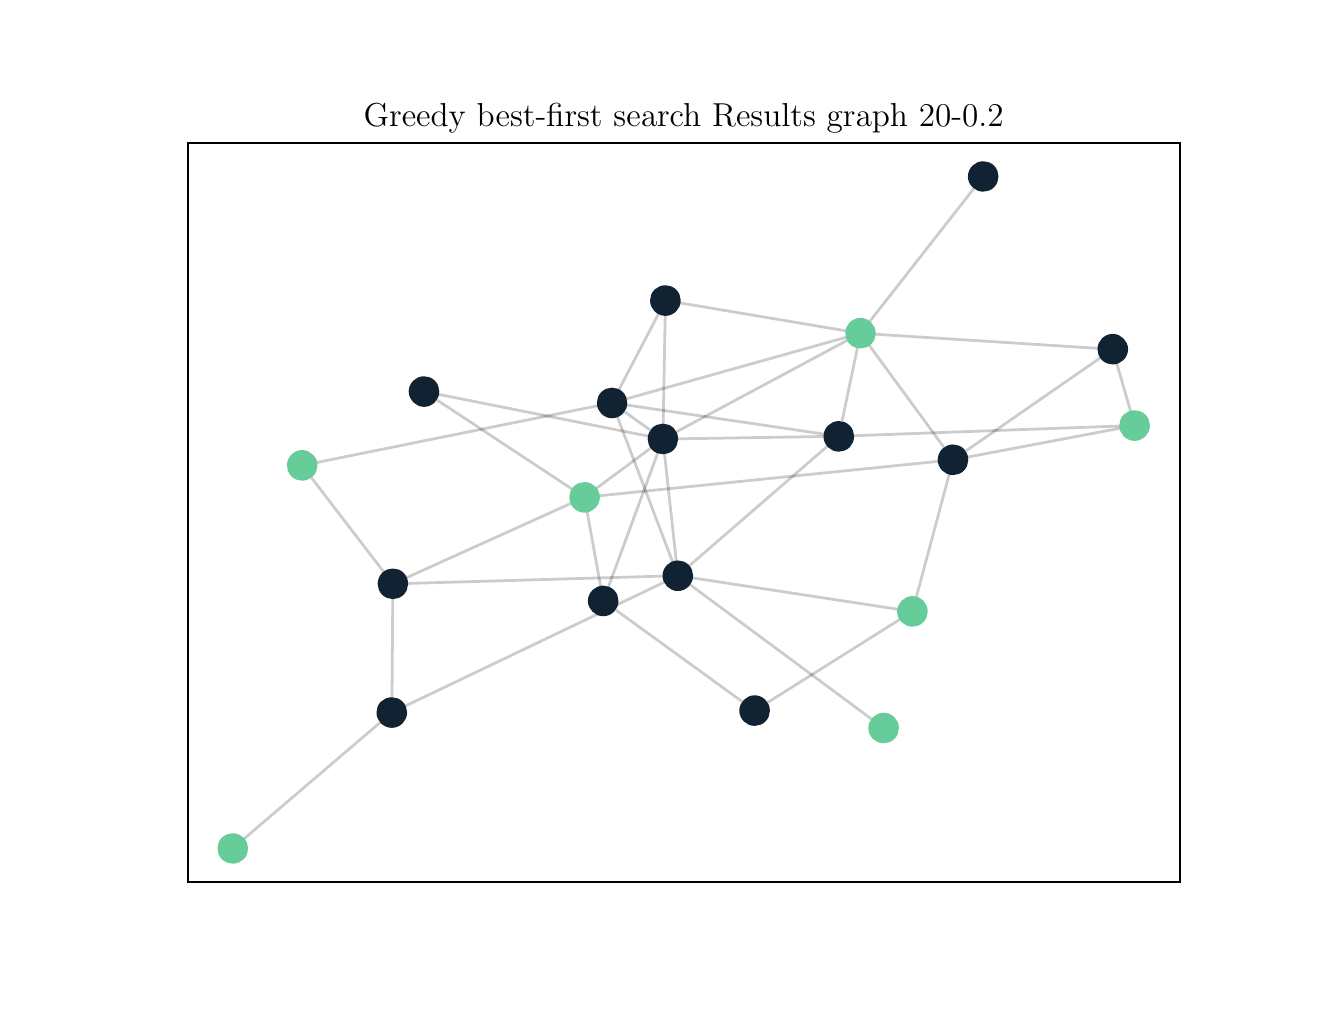 \begingroup%
\makeatletter%
\begin{pgfpicture}%
\pgfpathrectangle{\pgfpointorigin}{\pgfqpoint{6.4in}{4.8in}}%
\pgfusepath{use as bounding box, clip}%
\begin{pgfscope}%
\pgfsetbuttcap%
\pgfsetmiterjoin%
\definecolor{currentfill}{rgb}{1.0,1.0,1.0}%
\pgfsetfillcolor{currentfill}%
\pgfsetlinewidth{0.0pt}%
\definecolor{currentstroke}{rgb}{1.0,1.0,1.0}%
\pgfsetstrokecolor{currentstroke}%
\pgfsetdash{}{0pt}%
\pgfpathmoveto{\pgfqpoint{0.0in}{0.0in}}%
\pgfpathlineto{\pgfqpoint{6.4in}{0.0in}}%
\pgfpathlineto{\pgfqpoint{6.4in}{4.8in}}%
\pgfpathlineto{\pgfqpoint{0.0in}{4.8in}}%
\pgfpathclose%
\pgfusepath{fill}%
\end{pgfscope}%
\begin{pgfscope}%
\pgfsetbuttcap%
\pgfsetmiterjoin%
\definecolor{currentfill}{rgb}{1.0,1.0,1.0}%
\pgfsetfillcolor{currentfill}%
\pgfsetlinewidth{0.0pt}%
\definecolor{currentstroke}{rgb}{0.0,0.0,0.0}%
\pgfsetstrokecolor{currentstroke}%
\pgfsetstrokeopacity{0.0}%
\pgfsetdash{}{0pt}%
\pgfpathmoveto{\pgfqpoint{0.8in}{0.528in}}%
\pgfpathlineto{\pgfqpoint{5.76in}{0.528in}}%
\pgfpathlineto{\pgfqpoint{5.76in}{4.224in}}%
\pgfpathlineto{\pgfqpoint{0.8in}{4.224in}}%
\pgfpathclose%
\pgfusepath{fill}%
\end{pgfscope}%
\begin{pgfscope}%
\pgfpathrectangle{\pgfqpoint{0.8in}{0.528in}}{\pgfqpoint{4.96in}{3.696in}}%
\pgfusepath{clip}%
\pgfsetbuttcap%
\pgfsetroundjoin%
\pgfsetlinewidth{1.004pt}%
\definecolor{currentstroke}{rgb}{0.0,0.0,0.0}%
\pgfsetstrokecolor{currentstroke}%
\pgfsetstrokeopacity{0.2}%
\pgfsetdash{}{0pt}%
\pgfpathmoveto{\pgfqpoint{1.372in}{2.611in}}%
\pgfpathlineto{\pgfqpoint{2.922in}{2.924in}}%
\pgfusepath{stroke}%
\end{pgfscope}%
\begin{pgfscope}%
\pgfpathrectangle{\pgfqpoint{0.8in}{0.528in}}{\pgfqpoint{4.96in}{3.696in}}%
\pgfusepath{clip}%
\pgfsetbuttcap%
\pgfsetroundjoin%
\pgfsetlinewidth{1.004pt}%
\definecolor{currentstroke}{rgb}{0.0,0.0,0.0}%
\pgfsetstrokecolor{currentstroke}%
\pgfsetstrokeopacity{0.2}%
\pgfsetdash{}{0pt}%
\pgfpathmoveto{\pgfqpoint{1.372in}{2.611in}}%
\pgfpathlineto{\pgfqpoint{1.826in}{2.019in}}%
\pgfusepath{stroke}%
\end{pgfscope}%
\begin{pgfscope}%
\pgfpathrectangle{\pgfqpoint{0.8in}{0.528in}}{\pgfqpoint{4.96in}{3.696in}}%
\pgfusepath{clip}%
\pgfsetbuttcap%
\pgfsetroundjoin%
\pgfsetlinewidth{1.004pt}%
\definecolor{currentstroke}{rgb}{0.0,0.0,0.0}%
\pgfsetstrokecolor{currentstroke}%
\pgfsetstrokeopacity{0.2}%
\pgfsetdash{}{0pt}%
\pgfpathmoveto{\pgfqpoint{4.28in}{1.298in}}%
\pgfpathlineto{\pgfqpoint{3.251in}{2.06in}}%
\pgfusepath{stroke}%
\end{pgfscope}%
\begin{pgfscope}%
\pgfpathrectangle{\pgfqpoint{0.8in}{0.528in}}{\pgfqpoint{4.96in}{3.696in}}%
\pgfusepath{clip}%
\pgfsetbuttcap%
\pgfsetroundjoin%
\pgfsetlinewidth{1.004pt}%
\definecolor{currentstroke}{rgb}{0.0,0.0,0.0}%
\pgfsetstrokecolor{currentstroke}%
\pgfsetstrokeopacity{0.2}%
\pgfsetdash{}{0pt}%
\pgfpathmoveto{\pgfqpoint{2.784in}{2.452in}}%
\pgfpathlineto{\pgfqpoint{4.627in}{2.639in}}%
\pgfusepath{stroke}%
\end{pgfscope}%
\begin{pgfscope}%
\pgfpathrectangle{\pgfqpoint{0.8in}{0.528in}}{\pgfqpoint{4.96in}{3.696in}}%
\pgfusepath{clip}%
\pgfsetbuttcap%
\pgfsetroundjoin%
\pgfsetlinewidth{1.004pt}%
\definecolor{currentstroke}{rgb}{0.0,0.0,0.0}%
\pgfsetstrokecolor{currentstroke}%
\pgfsetstrokeopacity{0.2}%
\pgfsetdash{}{0pt}%
\pgfpathmoveto{\pgfqpoint{2.784in}{2.452in}}%
\pgfpathlineto{\pgfqpoint{1.982in}{2.981in}}%
\pgfusepath{stroke}%
\end{pgfscope}%
\begin{pgfscope}%
\pgfpathrectangle{\pgfqpoint{0.8in}{0.528in}}{\pgfqpoint{4.96in}{3.696in}}%
\pgfusepath{clip}%
\pgfsetbuttcap%
\pgfsetroundjoin%
\pgfsetlinewidth{1.004pt}%
\definecolor{currentstroke}{rgb}{0.0,0.0,0.0}%
\pgfsetstrokecolor{currentstroke}%
\pgfsetstrokeopacity{0.2}%
\pgfsetdash{}{0pt}%
\pgfpathmoveto{\pgfqpoint{2.784in}{2.452in}}%
\pgfpathlineto{\pgfqpoint{3.176in}{2.743in}}%
\pgfusepath{stroke}%
\end{pgfscope}%
\begin{pgfscope}%
\pgfpathrectangle{\pgfqpoint{0.8in}{0.528in}}{\pgfqpoint{4.96in}{3.696in}}%
\pgfusepath{clip}%
\pgfsetbuttcap%
\pgfsetroundjoin%
\pgfsetlinewidth{1.004pt}%
\definecolor{currentstroke}{rgb}{0.0,0.0,0.0}%
\pgfsetstrokecolor{currentstroke}%
\pgfsetstrokeopacity{0.2}%
\pgfsetdash{}{0pt}%
\pgfpathmoveto{\pgfqpoint{2.784in}{2.452in}}%
\pgfpathlineto{\pgfqpoint{1.826in}{2.019in}}%
\pgfusepath{stroke}%
\end{pgfscope}%
\begin{pgfscope}%
\pgfpathrectangle{\pgfqpoint{0.8in}{0.528in}}{\pgfqpoint{4.96in}{3.696in}}%
\pgfusepath{clip}%
\pgfsetbuttcap%
\pgfsetroundjoin%
\pgfsetlinewidth{1.004pt}%
\definecolor{currentstroke}{rgb}{0.0,0.0,0.0}%
\pgfsetstrokecolor{currentstroke}%
\pgfsetstrokeopacity{0.2}%
\pgfsetdash{}{0pt}%
\pgfpathmoveto{\pgfqpoint{2.784in}{2.452in}}%
\pgfpathlineto{\pgfqpoint{2.878in}{1.934in}}%
\pgfusepath{stroke}%
\end{pgfscope}%
\begin{pgfscope}%
\pgfpathrectangle{\pgfqpoint{0.8in}{0.528in}}{\pgfqpoint{4.96in}{3.696in}}%
\pgfusepath{clip}%
\pgfsetbuttcap%
\pgfsetroundjoin%
\pgfsetlinewidth{1.004pt}%
\definecolor{currentstroke}{rgb}{0.0,0.0,0.0}%
\pgfsetstrokecolor{currentstroke}%
\pgfsetstrokeopacity{0.2}%
\pgfsetdash{}{0pt}%
\pgfpathmoveto{\pgfqpoint{3.189in}{3.436in}}%
\pgfpathlineto{\pgfqpoint{4.164in}{3.272in}}%
\pgfusepath{stroke}%
\end{pgfscope}%
\begin{pgfscope}%
\pgfpathrectangle{\pgfqpoint{0.8in}{0.528in}}{\pgfqpoint{4.96in}{3.696in}}%
\pgfusepath{clip}%
\pgfsetbuttcap%
\pgfsetroundjoin%
\pgfsetlinewidth{1.004pt}%
\definecolor{currentstroke}{rgb}{0.0,0.0,0.0}%
\pgfsetstrokecolor{currentstroke}%
\pgfsetstrokeopacity{0.2}%
\pgfsetdash{}{0pt}%
\pgfpathmoveto{\pgfqpoint{3.189in}{3.436in}}%
\pgfpathlineto{\pgfqpoint{2.922in}{2.924in}}%
\pgfusepath{stroke}%
\end{pgfscope}%
\begin{pgfscope}%
\pgfpathrectangle{\pgfqpoint{0.8in}{0.528in}}{\pgfqpoint{4.96in}{3.696in}}%
\pgfusepath{clip}%
\pgfsetbuttcap%
\pgfsetroundjoin%
\pgfsetlinewidth{1.004pt}%
\definecolor{currentstroke}{rgb}{0.0,0.0,0.0}%
\pgfsetstrokecolor{currentstroke}%
\pgfsetstrokeopacity{0.2}%
\pgfsetdash{}{0pt}%
\pgfpathmoveto{\pgfqpoint{3.189in}{3.436in}}%
\pgfpathlineto{\pgfqpoint{3.176in}{2.743in}}%
\pgfusepath{stroke}%
\end{pgfscope}%
\begin{pgfscope}%
\pgfpathrectangle{\pgfqpoint{0.8in}{0.528in}}{\pgfqpoint{4.96in}{3.696in}}%
\pgfusepath{clip}%
\pgfsetbuttcap%
\pgfsetroundjoin%
\pgfsetlinewidth{1.004pt}%
\definecolor{currentstroke}{rgb}{0.0,0.0,0.0}%
\pgfsetstrokecolor{currentstroke}%
\pgfsetstrokeopacity{0.2}%
\pgfsetdash{}{0pt}%
\pgfpathmoveto{\pgfqpoint{4.778in}{4.056in}}%
\pgfpathlineto{\pgfqpoint{4.164in}{3.272in}}%
\pgfusepath{stroke}%
\end{pgfscope}%
\begin{pgfscope}%
\pgfpathrectangle{\pgfqpoint{0.8in}{0.528in}}{\pgfqpoint{4.96in}{3.696in}}%
\pgfusepath{clip}%
\pgfsetbuttcap%
\pgfsetroundjoin%
\pgfsetlinewidth{1.004pt}%
\definecolor{currentstroke}{rgb}{0.0,0.0,0.0}%
\pgfsetstrokecolor{currentstroke}%
\pgfsetstrokeopacity{0.2}%
\pgfsetdash{}{0pt}%
\pgfpathmoveto{\pgfqpoint{4.424in}{1.881in}}%
\pgfpathlineto{\pgfqpoint{3.635in}{1.385in}}%
\pgfusepath{stroke}%
\end{pgfscope}%
\begin{pgfscope}%
\pgfpathrectangle{\pgfqpoint{0.8in}{0.528in}}{\pgfqpoint{4.96in}{3.696in}}%
\pgfusepath{clip}%
\pgfsetbuttcap%
\pgfsetroundjoin%
\pgfsetlinewidth{1.004pt}%
\definecolor{currentstroke}{rgb}{0.0,0.0,0.0}%
\pgfsetstrokecolor{currentstroke}%
\pgfsetstrokeopacity{0.2}%
\pgfsetdash{}{0pt}%
\pgfpathmoveto{\pgfqpoint{4.424in}{1.881in}}%
\pgfpathlineto{\pgfqpoint{4.627in}{2.639in}}%
\pgfusepath{stroke}%
\end{pgfscope}%
\begin{pgfscope}%
\pgfpathrectangle{\pgfqpoint{0.8in}{0.528in}}{\pgfqpoint{4.96in}{3.696in}}%
\pgfusepath{clip}%
\pgfsetbuttcap%
\pgfsetroundjoin%
\pgfsetlinewidth{1.004pt}%
\definecolor{currentstroke}{rgb}{0.0,0.0,0.0}%
\pgfsetstrokecolor{currentstroke}%
\pgfsetstrokeopacity{0.2}%
\pgfsetdash{}{0pt}%
\pgfpathmoveto{\pgfqpoint{4.424in}{1.881in}}%
\pgfpathlineto{\pgfqpoint{3.251in}{2.06in}}%
\pgfusepath{stroke}%
\end{pgfscope}%
\begin{pgfscope}%
\pgfpathrectangle{\pgfqpoint{0.8in}{0.528in}}{\pgfqpoint{4.96in}{3.696in}}%
\pgfusepath{clip}%
\pgfsetbuttcap%
\pgfsetroundjoin%
\pgfsetlinewidth{1.004pt}%
\definecolor{currentstroke}{rgb}{0.0,0.0,0.0}%
\pgfsetstrokecolor{currentstroke}%
\pgfsetstrokeopacity{0.2}%
\pgfsetdash{}{0pt}%
\pgfpathmoveto{\pgfqpoint{4.164in}{3.272in}}%
\pgfpathlineto{\pgfqpoint{2.922in}{2.924in}}%
\pgfusepath{stroke}%
\end{pgfscope}%
\begin{pgfscope}%
\pgfpathrectangle{\pgfqpoint{0.8in}{0.528in}}{\pgfqpoint{4.96in}{3.696in}}%
\pgfusepath{clip}%
\pgfsetbuttcap%
\pgfsetroundjoin%
\pgfsetlinewidth{1.004pt}%
\definecolor{currentstroke}{rgb}{0.0,0.0,0.0}%
\pgfsetstrokecolor{currentstroke}%
\pgfsetstrokeopacity{0.2}%
\pgfsetdash{}{0pt}%
\pgfpathmoveto{\pgfqpoint{4.164in}{3.272in}}%
\pgfpathlineto{\pgfqpoint{4.056in}{2.757in}}%
\pgfusepath{stroke}%
\end{pgfscope}%
\begin{pgfscope}%
\pgfpathrectangle{\pgfqpoint{0.8in}{0.528in}}{\pgfqpoint{4.96in}{3.696in}}%
\pgfusepath{clip}%
\pgfsetbuttcap%
\pgfsetroundjoin%
\pgfsetlinewidth{1.004pt}%
\definecolor{currentstroke}{rgb}{0.0,0.0,0.0}%
\pgfsetstrokecolor{currentstroke}%
\pgfsetstrokeopacity{0.2}%
\pgfsetdash{}{0pt}%
\pgfpathmoveto{\pgfqpoint{4.164in}{3.272in}}%
\pgfpathlineto{\pgfqpoint{4.627in}{2.639in}}%
\pgfusepath{stroke}%
\end{pgfscope}%
\begin{pgfscope}%
\pgfpathrectangle{\pgfqpoint{0.8in}{0.528in}}{\pgfqpoint{4.96in}{3.696in}}%
\pgfusepath{clip}%
\pgfsetbuttcap%
\pgfsetroundjoin%
\pgfsetlinewidth{1.004pt}%
\definecolor{currentstroke}{rgb}{0.0,0.0,0.0}%
\pgfsetstrokecolor{currentstroke}%
\pgfsetstrokeopacity{0.2}%
\pgfsetdash{}{0pt}%
\pgfpathmoveto{\pgfqpoint{4.164in}{3.272in}}%
\pgfpathlineto{\pgfqpoint{5.425in}{3.192in}}%
\pgfusepath{stroke}%
\end{pgfscope}%
\begin{pgfscope}%
\pgfpathrectangle{\pgfqpoint{0.8in}{0.528in}}{\pgfqpoint{4.96in}{3.696in}}%
\pgfusepath{clip}%
\pgfsetbuttcap%
\pgfsetroundjoin%
\pgfsetlinewidth{1.004pt}%
\definecolor{currentstroke}{rgb}{0.0,0.0,0.0}%
\pgfsetstrokecolor{currentstroke}%
\pgfsetstrokeopacity{0.2}%
\pgfsetdash{}{0pt}%
\pgfpathmoveto{\pgfqpoint{4.164in}{3.272in}}%
\pgfpathlineto{\pgfqpoint{3.176in}{2.743in}}%
\pgfusepath{stroke}%
\end{pgfscope}%
\begin{pgfscope}%
\pgfpathrectangle{\pgfqpoint{0.8in}{0.528in}}{\pgfqpoint{4.96in}{3.696in}}%
\pgfusepath{clip}%
\pgfsetbuttcap%
\pgfsetroundjoin%
\pgfsetlinewidth{1.004pt}%
\definecolor{currentstroke}{rgb}{0.0,0.0,0.0}%
\pgfsetstrokecolor{currentstroke}%
\pgfsetstrokeopacity{0.2}%
\pgfsetdash{}{0pt}%
\pgfpathmoveto{\pgfqpoint{3.635in}{1.385in}}%
\pgfpathlineto{\pgfqpoint{2.878in}{1.934in}}%
\pgfusepath{stroke}%
\end{pgfscope}%
\begin{pgfscope}%
\pgfpathrectangle{\pgfqpoint{0.8in}{0.528in}}{\pgfqpoint{4.96in}{3.696in}}%
\pgfusepath{clip}%
\pgfsetbuttcap%
\pgfsetroundjoin%
\pgfsetlinewidth{1.004pt}%
\definecolor{currentstroke}{rgb}{0.0,0.0,0.0}%
\pgfsetstrokecolor{currentstroke}%
\pgfsetstrokeopacity{0.2}%
\pgfsetdash{}{0pt}%
\pgfpathmoveto{\pgfqpoint{5.535in}{2.811in}}%
\pgfpathlineto{\pgfqpoint{4.056in}{2.757in}}%
\pgfusepath{stroke}%
\end{pgfscope}%
\begin{pgfscope}%
\pgfpathrectangle{\pgfqpoint{0.8in}{0.528in}}{\pgfqpoint{4.96in}{3.696in}}%
\pgfusepath{clip}%
\pgfsetbuttcap%
\pgfsetroundjoin%
\pgfsetlinewidth{1.004pt}%
\definecolor{currentstroke}{rgb}{0.0,0.0,0.0}%
\pgfsetstrokecolor{currentstroke}%
\pgfsetstrokeopacity{0.2}%
\pgfsetdash{}{0pt}%
\pgfpathmoveto{\pgfqpoint{5.535in}{2.811in}}%
\pgfpathlineto{\pgfqpoint{4.627in}{2.639in}}%
\pgfusepath{stroke}%
\end{pgfscope}%
\begin{pgfscope}%
\pgfpathrectangle{\pgfqpoint{0.8in}{0.528in}}{\pgfqpoint{4.96in}{3.696in}}%
\pgfusepath{clip}%
\pgfsetbuttcap%
\pgfsetroundjoin%
\pgfsetlinewidth{1.004pt}%
\definecolor{currentstroke}{rgb}{0.0,0.0,0.0}%
\pgfsetstrokecolor{currentstroke}%
\pgfsetstrokeopacity{0.2}%
\pgfsetdash{}{0pt}%
\pgfpathmoveto{\pgfqpoint{5.535in}{2.811in}}%
\pgfpathlineto{\pgfqpoint{5.425in}{3.192in}}%
\pgfusepath{stroke}%
\end{pgfscope}%
\begin{pgfscope}%
\pgfpathrectangle{\pgfqpoint{0.8in}{0.528in}}{\pgfqpoint{4.96in}{3.696in}}%
\pgfusepath{clip}%
\pgfsetbuttcap%
\pgfsetroundjoin%
\pgfsetlinewidth{1.004pt}%
\definecolor{currentstroke}{rgb}{0.0,0.0,0.0}%
\pgfsetstrokecolor{currentstroke}%
\pgfsetstrokeopacity{0.2}%
\pgfsetdash{}{0pt}%
\pgfpathmoveto{\pgfqpoint{2.922in}{2.924in}}%
\pgfpathlineto{\pgfqpoint{4.056in}{2.757in}}%
\pgfusepath{stroke}%
\end{pgfscope}%
\begin{pgfscope}%
\pgfpathrectangle{\pgfqpoint{0.8in}{0.528in}}{\pgfqpoint{4.96in}{3.696in}}%
\pgfusepath{clip}%
\pgfsetbuttcap%
\pgfsetroundjoin%
\pgfsetlinewidth{1.004pt}%
\definecolor{currentstroke}{rgb}{0.0,0.0,0.0}%
\pgfsetstrokecolor{currentstroke}%
\pgfsetstrokeopacity{0.2}%
\pgfsetdash{}{0pt}%
\pgfpathmoveto{\pgfqpoint{2.922in}{2.924in}}%
\pgfpathlineto{\pgfqpoint{3.176in}{2.743in}}%
\pgfusepath{stroke}%
\end{pgfscope}%
\begin{pgfscope}%
\pgfpathrectangle{\pgfqpoint{0.8in}{0.528in}}{\pgfqpoint{4.96in}{3.696in}}%
\pgfusepath{clip}%
\pgfsetbuttcap%
\pgfsetroundjoin%
\pgfsetlinewidth{1.004pt}%
\definecolor{currentstroke}{rgb}{0.0,0.0,0.0}%
\pgfsetstrokecolor{currentstroke}%
\pgfsetstrokeopacity{0.2}%
\pgfsetdash{}{0pt}%
\pgfpathmoveto{\pgfqpoint{2.922in}{2.924in}}%
\pgfpathlineto{\pgfqpoint{3.251in}{2.06in}}%
\pgfusepath{stroke}%
\end{pgfscope}%
\begin{pgfscope}%
\pgfpathrectangle{\pgfqpoint{0.8in}{0.528in}}{\pgfqpoint{4.96in}{3.696in}}%
\pgfusepath{clip}%
\pgfsetbuttcap%
\pgfsetroundjoin%
\pgfsetlinewidth{1.004pt}%
\definecolor{currentstroke}{rgb}{0.0,0.0,0.0}%
\pgfsetstrokecolor{currentstroke}%
\pgfsetstrokeopacity{0.2}%
\pgfsetdash{}{0pt}%
\pgfpathmoveto{\pgfqpoint{4.056in}{2.757in}}%
\pgfpathlineto{\pgfqpoint{3.176in}{2.743in}}%
\pgfusepath{stroke}%
\end{pgfscope}%
\begin{pgfscope}%
\pgfpathrectangle{\pgfqpoint{0.8in}{0.528in}}{\pgfqpoint{4.96in}{3.696in}}%
\pgfusepath{clip}%
\pgfsetbuttcap%
\pgfsetroundjoin%
\pgfsetlinewidth{1.004pt}%
\definecolor{currentstroke}{rgb}{0.0,0.0,0.0}%
\pgfsetstrokecolor{currentstroke}%
\pgfsetstrokeopacity{0.2}%
\pgfsetdash{}{0pt}%
\pgfpathmoveto{\pgfqpoint{4.056in}{2.757in}}%
\pgfpathlineto{\pgfqpoint{3.251in}{2.06in}}%
\pgfusepath{stroke}%
\end{pgfscope}%
\begin{pgfscope}%
\pgfpathrectangle{\pgfqpoint{0.8in}{0.528in}}{\pgfqpoint{4.96in}{3.696in}}%
\pgfusepath{clip}%
\pgfsetbuttcap%
\pgfsetroundjoin%
\pgfsetlinewidth{1.004pt}%
\definecolor{currentstroke}{rgb}{0.0,0.0,0.0}%
\pgfsetstrokecolor{currentstroke}%
\pgfsetstrokeopacity{0.2}%
\pgfsetdash{}{0pt}%
\pgfpathmoveto{\pgfqpoint{4.627in}{2.639in}}%
\pgfpathlineto{\pgfqpoint{5.425in}{3.192in}}%
\pgfusepath{stroke}%
\end{pgfscope}%
\begin{pgfscope}%
\pgfpathrectangle{\pgfqpoint{0.8in}{0.528in}}{\pgfqpoint{4.96in}{3.696in}}%
\pgfusepath{clip}%
\pgfsetbuttcap%
\pgfsetroundjoin%
\pgfsetlinewidth{1.004pt}%
\definecolor{currentstroke}{rgb}{0.0,0.0,0.0}%
\pgfsetstrokecolor{currentstroke}%
\pgfsetstrokeopacity{0.2}%
\pgfsetdash{}{0pt}%
\pgfpathmoveto{\pgfqpoint{1.025in}{0.696in}}%
\pgfpathlineto{\pgfqpoint{1.821in}{1.376in}}%
\pgfusepath{stroke}%
\end{pgfscope}%
\begin{pgfscope}%
\pgfpathrectangle{\pgfqpoint{0.8in}{0.528in}}{\pgfqpoint{4.96in}{3.696in}}%
\pgfusepath{clip}%
\pgfsetbuttcap%
\pgfsetroundjoin%
\pgfsetlinewidth{1.004pt}%
\definecolor{currentstroke}{rgb}{0.0,0.0,0.0}%
\pgfsetstrokecolor{currentstroke}%
\pgfsetstrokeopacity{0.2}%
\pgfsetdash{}{0pt}%
\pgfpathmoveto{\pgfqpoint{1.982in}{2.981in}}%
\pgfpathlineto{\pgfqpoint{3.176in}{2.743in}}%
\pgfusepath{stroke}%
\end{pgfscope}%
\begin{pgfscope}%
\pgfpathrectangle{\pgfqpoint{0.8in}{0.528in}}{\pgfqpoint{4.96in}{3.696in}}%
\pgfusepath{clip}%
\pgfsetbuttcap%
\pgfsetroundjoin%
\pgfsetlinewidth{1.004pt}%
\definecolor{currentstroke}{rgb}{0.0,0.0,0.0}%
\pgfsetstrokecolor{currentstroke}%
\pgfsetstrokeopacity{0.2}%
\pgfsetdash{}{0pt}%
\pgfpathmoveto{\pgfqpoint{3.176in}{2.743in}}%
\pgfpathlineto{\pgfqpoint{2.878in}{1.934in}}%
\pgfusepath{stroke}%
\end{pgfscope}%
\begin{pgfscope}%
\pgfpathrectangle{\pgfqpoint{0.8in}{0.528in}}{\pgfqpoint{4.96in}{3.696in}}%
\pgfusepath{clip}%
\pgfsetbuttcap%
\pgfsetroundjoin%
\pgfsetlinewidth{1.004pt}%
\definecolor{currentstroke}{rgb}{0.0,0.0,0.0}%
\pgfsetstrokecolor{currentstroke}%
\pgfsetstrokeopacity{0.2}%
\pgfsetdash{}{0pt}%
\pgfpathmoveto{\pgfqpoint{3.176in}{2.743in}}%
\pgfpathlineto{\pgfqpoint{3.251in}{2.06in}}%
\pgfusepath{stroke}%
\end{pgfscope}%
\begin{pgfscope}%
\pgfpathrectangle{\pgfqpoint{0.8in}{0.528in}}{\pgfqpoint{4.96in}{3.696in}}%
\pgfusepath{clip}%
\pgfsetbuttcap%
\pgfsetroundjoin%
\pgfsetlinewidth{1.004pt}%
\definecolor{currentstroke}{rgb}{0.0,0.0,0.0}%
\pgfsetstrokecolor{currentstroke}%
\pgfsetstrokeopacity{0.2}%
\pgfsetdash{}{0pt}%
\pgfpathmoveto{\pgfqpoint{1.821in}{1.376in}}%
\pgfpathlineto{\pgfqpoint{1.826in}{2.019in}}%
\pgfusepath{stroke}%
\end{pgfscope}%
\begin{pgfscope}%
\pgfpathrectangle{\pgfqpoint{0.8in}{0.528in}}{\pgfqpoint{4.96in}{3.696in}}%
\pgfusepath{clip}%
\pgfsetbuttcap%
\pgfsetroundjoin%
\pgfsetlinewidth{1.004pt}%
\definecolor{currentstroke}{rgb}{0.0,0.0,0.0}%
\pgfsetstrokecolor{currentstroke}%
\pgfsetstrokeopacity{0.2}%
\pgfsetdash{}{0pt}%
\pgfpathmoveto{\pgfqpoint{1.821in}{1.376in}}%
\pgfpathlineto{\pgfqpoint{3.251in}{2.06in}}%
\pgfusepath{stroke}%
\end{pgfscope}%
\begin{pgfscope}%
\pgfpathrectangle{\pgfqpoint{0.8in}{0.528in}}{\pgfqpoint{4.96in}{3.696in}}%
\pgfusepath{clip}%
\pgfsetbuttcap%
\pgfsetroundjoin%
\pgfsetlinewidth{1.004pt}%
\definecolor{currentstroke}{rgb}{0.0,0.0,0.0}%
\pgfsetstrokecolor{currentstroke}%
\pgfsetstrokeopacity{0.2}%
\pgfsetdash{}{0pt}%
\pgfpathmoveto{\pgfqpoint{1.826in}{2.019in}}%
\pgfpathlineto{\pgfqpoint{3.251in}{2.06in}}%
\pgfusepath{stroke}%
\end{pgfscope}%
\begin{pgfscope}%
\pgfpathrectangle{\pgfqpoint{0.8in}{0.528in}}{\pgfqpoint{4.96in}{3.696in}}%
\pgfusepath{clip}%
\pgfsetbuttcap%
\pgfsetroundjoin%
\definecolor{currentfill}{rgb}{0.4,0.8,0.6}%
\pgfsetfillcolor{currentfill}%
\pgfsetlinewidth{1.004pt}%
\definecolor{currentstroke}{rgb}{0.4,0.8,0.6}%
\pgfsetstrokecolor{currentstroke}%
\pgfsetdash{}{0pt}%
\pgfpathmoveto{\pgfqpoint{1.372in}{2.542in}}%
\pgfpathcurveto{\pgfqpoint{1.391in}{2.542in}}{\pgfqpoint{1.408in}{2.549in}}{\pgfqpoint{1.421in}{2.562in}}%
\pgfpathcurveto{\pgfqpoint{1.435in}{2.575in}}{\pgfqpoint{1.442in}{2.593in}}{\pgfqpoint{1.442in}{2.611in}}%
\pgfpathcurveto{\pgfqpoint{1.442in}{2.63in}}{\pgfqpoint{1.435in}{2.647in}}{\pgfqpoint{1.421in}{2.66in}}%
\pgfpathcurveto{\pgfqpoint{1.408in}{2.673in}}{\pgfqpoint{1.391in}{2.681in}}{\pgfqpoint{1.372in}{2.681in}}%
\pgfpathcurveto{\pgfqpoint{1.354in}{2.681in}}{\pgfqpoint{1.336in}{2.673in}}{\pgfqpoint{1.323in}{2.66in}}%
\pgfpathcurveto{\pgfqpoint{1.31in}{2.647in}}{\pgfqpoint{1.303in}{2.63in}}{\pgfqpoint{1.303in}{2.611in}}%
\pgfpathcurveto{\pgfqpoint{1.303in}{2.593in}}{\pgfqpoint{1.31in}{2.575in}}{\pgfqpoint{1.323in}{2.562in}}%
\pgfpathcurveto{\pgfqpoint{1.336in}{2.549in}}{\pgfqpoint{1.354in}{2.542in}}{\pgfqpoint{1.372in}{2.542in}}%
\pgfpathclose%
\pgfusepath{stroke,fill}%
\end{pgfscope}%
\begin{pgfscope}%
\pgfpathrectangle{\pgfqpoint{0.8in}{0.528in}}{\pgfqpoint{4.96in}{3.696in}}%
\pgfusepath{clip}%
\pgfsetbuttcap%
\pgfsetroundjoin%
\definecolor{currentfill}{rgb}{0.4,0.8,0.6}%
\pgfsetfillcolor{currentfill}%
\pgfsetlinewidth{1.004pt}%
\definecolor{currentstroke}{rgb}{0.4,0.8,0.6}%
\pgfsetstrokecolor{currentstroke}%
\pgfsetdash{}{0pt}%
\pgfpathmoveto{\pgfqpoint{4.28in}{1.229in}}%
\pgfpathcurveto{\pgfqpoint{4.298in}{1.229in}}{\pgfqpoint{4.316in}{1.236in}}{\pgfqpoint{4.329in}{1.249in}}%
\pgfpathcurveto{\pgfqpoint{4.342in}{1.262in}}{\pgfqpoint{4.349in}{1.28in}}{\pgfqpoint{4.349in}{1.298in}}%
\pgfpathcurveto{\pgfqpoint{4.349in}{1.317in}}{\pgfqpoint{4.342in}{1.334in}}{\pgfqpoint{4.329in}{1.347in}}%
\pgfpathcurveto{\pgfqpoint{4.316in}{1.36in}}{\pgfqpoint{4.298in}{1.368in}}{\pgfqpoint{4.28in}{1.368in}}%
\pgfpathcurveto{\pgfqpoint{4.261in}{1.368in}}{\pgfqpoint{4.244in}{1.36in}}{\pgfqpoint{4.231in}{1.347in}}%
\pgfpathcurveto{\pgfqpoint{4.218in}{1.334in}}{\pgfqpoint{4.21in}{1.317in}}{\pgfqpoint{4.21in}{1.298in}}%
\pgfpathcurveto{\pgfqpoint{4.21in}{1.28in}}{\pgfqpoint{4.218in}{1.262in}}{\pgfqpoint{4.231in}{1.249in}}%
\pgfpathcurveto{\pgfqpoint{4.244in}{1.236in}}{\pgfqpoint{4.261in}{1.229in}}{\pgfqpoint{4.28in}{1.229in}}%
\pgfpathclose%
\pgfusepath{stroke,fill}%
\end{pgfscope}%
\begin{pgfscope}%
\pgfpathrectangle{\pgfqpoint{0.8in}{0.528in}}{\pgfqpoint{4.96in}{3.696in}}%
\pgfusepath{clip}%
\pgfsetbuttcap%
\pgfsetroundjoin%
\definecolor{currentfill}{rgb}{0.4,0.8,0.6}%
\pgfsetfillcolor{currentfill}%
\pgfsetlinewidth{1.004pt}%
\definecolor{currentstroke}{rgb}{0.4,0.8,0.6}%
\pgfsetstrokecolor{currentstroke}%
\pgfsetdash{}{0pt}%
\pgfpathmoveto{\pgfqpoint{2.784in}{2.382in}}%
\pgfpathcurveto{\pgfqpoint{2.803in}{2.382in}}{\pgfqpoint{2.82in}{2.39in}}{\pgfqpoint{2.833in}{2.403in}}%
\pgfpathcurveto{\pgfqpoint{2.846in}{2.416in}}{\pgfqpoint{2.854in}{2.434in}}{\pgfqpoint{2.854in}{2.452in}}%
\pgfpathcurveto{\pgfqpoint{2.854in}{2.47in}}{\pgfqpoint{2.846in}{2.488in}}{\pgfqpoint{2.833in}{2.501in}}%
\pgfpathcurveto{\pgfqpoint{2.82in}{2.514in}}{\pgfqpoint{2.803in}{2.521in}}{\pgfqpoint{2.784in}{2.521in}}%
\pgfpathcurveto{\pgfqpoint{2.766in}{2.521in}}{\pgfqpoint{2.748in}{2.514in}}{\pgfqpoint{2.735in}{2.501in}}%
\pgfpathcurveto{\pgfqpoint{2.722in}{2.488in}}{\pgfqpoint{2.715in}{2.47in}}{\pgfqpoint{2.715in}{2.452in}}%
\pgfpathcurveto{\pgfqpoint{2.715in}{2.434in}}{\pgfqpoint{2.722in}{2.416in}}{\pgfqpoint{2.735in}{2.403in}}%
\pgfpathcurveto{\pgfqpoint{2.748in}{2.39in}}{\pgfqpoint{2.766in}{2.382in}}{\pgfqpoint{2.784in}{2.382in}}%
\pgfpathclose%
\pgfusepath{stroke,fill}%
\end{pgfscope}%
\begin{pgfscope}%
\pgfpathrectangle{\pgfqpoint{0.8in}{0.528in}}{\pgfqpoint{4.96in}{3.696in}}%
\pgfusepath{clip}%
\pgfsetbuttcap%
\pgfsetroundjoin%
\definecolor{currentfill}{rgb}{0.067,0.133,0.2}%
\pgfsetfillcolor{currentfill}%
\pgfsetlinewidth{1.004pt}%
\definecolor{currentstroke}{rgb}{0.067,0.133,0.2}%
\pgfsetstrokecolor{currentstroke}%
\pgfsetdash{}{0pt}%
\pgfpathmoveto{\pgfqpoint{3.189in}{3.366in}}%
\pgfpathcurveto{\pgfqpoint{3.207in}{3.366in}}{\pgfqpoint{3.225in}{3.374in}}{\pgfqpoint{3.238in}{3.387in}}%
\pgfpathcurveto{\pgfqpoint{3.251in}{3.4in}}{\pgfqpoint{3.258in}{3.417in}}{\pgfqpoint{3.258in}{3.436in}}%
\pgfpathcurveto{\pgfqpoint{3.258in}{3.454in}}{\pgfqpoint{3.251in}{3.472in}}{\pgfqpoint{3.238in}{3.485in}}%
\pgfpathcurveto{\pgfqpoint{3.225in}{3.498in}}{\pgfqpoint{3.207in}{3.505in}}{\pgfqpoint{3.189in}{3.505in}}%
\pgfpathcurveto{\pgfqpoint{3.17in}{3.505in}}{\pgfqpoint{3.152in}{3.498in}}{\pgfqpoint{3.139in}{3.485in}}%
\pgfpathcurveto{\pgfqpoint{3.126in}{3.472in}}{\pgfqpoint{3.119in}{3.454in}}{\pgfqpoint{3.119in}{3.436in}}%
\pgfpathcurveto{\pgfqpoint{3.119in}{3.417in}}{\pgfqpoint{3.126in}{3.4in}}{\pgfqpoint{3.139in}{3.387in}}%
\pgfpathcurveto{\pgfqpoint{3.152in}{3.374in}}{\pgfqpoint{3.17in}{3.366in}}{\pgfqpoint{3.189in}{3.366in}}%
\pgfpathclose%
\pgfusepath{stroke,fill}%
\end{pgfscope}%
\begin{pgfscope}%
\pgfpathrectangle{\pgfqpoint{0.8in}{0.528in}}{\pgfqpoint{4.96in}{3.696in}}%
\pgfusepath{clip}%
\pgfsetbuttcap%
\pgfsetroundjoin%
\definecolor{currentfill}{rgb}{0.067,0.133,0.2}%
\pgfsetfillcolor{currentfill}%
\pgfsetlinewidth{1.004pt}%
\definecolor{currentstroke}{rgb}{0.067,0.133,0.2}%
\pgfsetstrokecolor{currentstroke}%
\pgfsetdash{}{0pt}%
\pgfpathmoveto{\pgfqpoint{4.778in}{3.987in}}%
\pgfpathcurveto{\pgfqpoint{4.796in}{3.987in}}{\pgfqpoint{4.814in}{3.994in}}{\pgfqpoint{4.827in}{4.007in}}%
\pgfpathcurveto{\pgfqpoint{4.84in}{4.02in}}{\pgfqpoint{4.847in}{4.038in}}{\pgfqpoint{4.847in}{4.056in}}%
\pgfpathcurveto{\pgfqpoint{4.847in}{4.074in}}{\pgfqpoint{4.84in}{4.092in}}{\pgfqpoint{4.827in}{4.105in}}%
\pgfpathcurveto{\pgfqpoint{4.814in}{4.118in}}{\pgfqpoint{4.796in}{4.125in}}{\pgfqpoint{4.778in}{4.125in}}%
\pgfpathcurveto{\pgfqpoint{4.759in}{4.125in}}{\pgfqpoint{4.742in}{4.118in}}{\pgfqpoint{4.729in}{4.105in}}%
\pgfpathcurveto{\pgfqpoint{4.716in}{4.092in}}{\pgfqpoint{4.708in}{4.074in}}{\pgfqpoint{4.708in}{4.056in}}%
\pgfpathcurveto{\pgfqpoint{4.708in}{4.038in}}{\pgfqpoint{4.716in}{4.02in}}{\pgfqpoint{4.729in}{4.007in}}%
\pgfpathcurveto{\pgfqpoint{4.742in}{3.994in}}{\pgfqpoint{4.759in}{3.987in}}{\pgfqpoint{4.778in}{3.987in}}%
\pgfpathclose%
\pgfusepath{stroke,fill}%
\end{pgfscope}%
\begin{pgfscope}%
\pgfpathrectangle{\pgfqpoint{0.8in}{0.528in}}{\pgfqpoint{4.96in}{3.696in}}%
\pgfusepath{clip}%
\pgfsetbuttcap%
\pgfsetroundjoin%
\definecolor{currentfill}{rgb}{0.4,0.8,0.6}%
\pgfsetfillcolor{currentfill}%
\pgfsetlinewidth{1.004pt}%
\definecolor{currentstroke}{rgb}{0.4,0.8,0.6}%
\pgfsetstrokecolor{currentstroke}%
\pgfsetdash{}{0pt}%
\pgfpathmoveto{\pgfqpoint{4.424in}{1.812in}}%
\pgfpathcurveto{\pgfqpoint{4.442in}{1.812in}}{\pgfqpoint{4.46in}{1.819in}}{\pgfqpoint{4.473in}{1.832in}}%
\pgfpathcurveto{\pgfqpoint{4.486in}{1.845in}}{\pgfqpoint{4.493in}{1.863in}}{\pgfqpoint{4.493in}{1.881in}}%
\pgfpathcurveto{\pgfqpoint{4.493in}{1.9in}}{\pgfqpoint{4.486in}{1.917in}}{\pgfqpoint{4.473in}{1.93in}}%
\pgfpathcurveto{\pgfqpoint{4.46in}{1.943in}}{\pgfqpoint{4.442in}{1.951in}}{\pgfqpoint{4.424in}{1.951in}}%
\pgfpathcurveto{\pgfqpoint{4.405in}{1.951in}}{\pgfqpoint{4.388in}{1.943in}}{\pgfqpoint{4.375in}{1.93in}}%
\pgfpathcurveto{\pgfqpoint{4.362in}{1.917in}}{\pgfqpoint{4.354in}{1.9in}}{\pgfqpoint{4.354in}{1.881in}}%
\pgfpathcurveto{\pgfqpoint{4.354in}{1.863in}}{\pgfqpoint{4.362in}{1.845in}}{\pgfqpoint{4.375in}{1.832in}}%
\pgfpathcurveto{\pgfqpoint{4.388in}{1.819in}}{\pgfqpoint{4.405in}{1.812in}}{\pgfqpoint{4.424in}{1.812in}}%
\pgfpathclose%
\pgfusepath{stroke,fill}%
\end{pgfscope}%
\begin{pgfscope}%
\pgfpathrectangle{\pgfqpoint{0.8in}{0.528in}}{\pgfqpoint{4.96in}{3.696in}}%
\pgfusepath{clip}%
\pgfsetbuttcap%
\pgfsetroundjoin%
\definecolor{currentfill}{rgb}{0.4,0.8,0.6}%
\pgfsetfillcolor{currentfill}%
\pgfsetlinewidth{1.004pt}%
\definecolor{currentstroke}{rgb}{0.4,0.8,0.6}%
\pgfsetstrokecolor{currentstroke}%
\pgfsetdash{}{0pt}%
\pgfpathmoveto{\pgfqpoint{4.164in}{3.203in}}%
\pgfpathcurveto{\pgfqpoint{4.182in}{3.203in}}{\pgfqpoint{4.2in}{3.21in}}{\pgfqpoint{4.213in}{3.223in}}%
\pgfpathcurveto{\pgfqpoint{4.226in}{3.236in}}{\pgfqpoint{4.233in}{3.254in}}{\pgfqpoint{4.233in}{3.272in}}%
\pgfpathcurveto{\pgfqpoint{4.233in}{3.291in}}{\pgfqpoint{4.226in}{3.308in}}{\pgfqpoint{4.213in}{3.321in}}%
\pgfpathcurveto{\pgfqpoint{4.2in}{3.334in}}{\pgfqpoint{4.182in}{3.342in}}{\pgfqpoint{4.164in}{3.342in}}%
\pgfpathcurveto{\pgfqpoint{4.146in}{3.342in}}{\pgfqpoint{4.128in}{3.334in}}{\pgfqpoint{4.115in}{3.321in}}%
\pgfpathcurveto{\pgfqpoint{4.102in}{3.308in}}{\pgfqpoint{4.095in}{3.291in}}{\pgfqpoint{4.095in}{3.272in}}%
\pgfpathcurveto{\pgfqpoint{4.095in}{3.254in}}{\pgfqpoint{4.102in}{3.236in}}{\pgfqpoint{4.115in}{3.223in}}%
\pgfpathcurveto{\pgfqpoint{4.128in}{3.21in}}{\pgfqpoint{4.146in}{3.203in}}{\pgfqpoint{4.164in}{3.203in}}%
\pgfpathclose%
\pgfusepath{stroke,fill}%
\end{pgfscope}%
\begin{pgfscope}%
\pgfpathrectangle{\pgfqpoint{0.8in}{0.528in}}{\pgfqpoint{4.96in}{3.696in}}%
\pgfusepath{clip}%
\pgfsetbuttcap%
\pgfsetroundjoin%
\definecolor{currentfill}{rgb}{0.067,0.133,0.2}%
\pgfsetfillcolor{currentfill}%
\pgfsetlinewidth{1.004pt}%
\definecolor{currentstroke}{rgb}{0.067,0.133,0.2}%
\pgfsetstrokecolor{currentstroke}%
\pgfsetdash{}{0pt}%
\pgfpathmoveto{\pgfqpoint{3.635in}{1.316in}}%
\pgfpathcurveto{\pgfqpoint{3.653in}{1.316in}}{\pgfqpoint{3.671in}{1.323in}}{\pgfqpoint{3.684in}{1.336in}}%
\pgfpathcurveto{\pgfqpoint{3.697in}{1.349in}}{\pgfqpoint{3.704in}{1.367in}}{\pgfqpoint{3.704in}{1.385in}}%
\pgfpathcurveto{\pgfqpoint{3.704in}{1.404in}}{\pgfqpoint{3.697in}{1.421in}}{\pgfqpoint{3.684in}{1.434in}}%
\pgfpathcurveto{\pgfqpoint{3.671in}{1.447in}}{\pgfqpoint{3.653in}{1.455in}}{\pgfqpoint{3.635in}{1.455in}}%
\pgfpathcurveto{\pgfqpoint{3.616in}{1.455in}}{\pgfqpoint{3.599in}{1.447in}}{\pgfqpoint{3.586in}{1.434in}}%
\pgfpathcurveto{\pgfqpoint{3.573in}{1.421in}}{\pgfqpoint{3.565in}{1.404in}}{\pgfqpoint{3.565in}{1.385in}}%
\pgfpathcurveto{\pgfqpoint{3.565in}{1.367in}}{\pgfqpoint{3.573in}{1.349in}}{\pgfqpoint{3.586in}{1.336in}}%
\pgfpathcurveto{\pgfqpoint{3.599in}{1.323in}}{\pgfqpoint{3.616in}{1.316in}}{\pgfqpoint{3.635in}{1.316in}}%
\pgfpathclose%
\pgfusepath{stroke,fill}%
\end{pgfscope}%
\begin{pgfscope}%
\pgfpathrectangle{\pgfqpoint{0.8in}{0.528in}}{\pgfqpoint{4.96in}{3.696in}}%
\pgfusepath{clip}%
\pgfsetbuttcap%
\pgfsetroundjoin%
\definecolor{currentfill}{rgb}{0.4,0.8,0.6}%
\pgfsetfillcolor{currentfill}%
\pgfsetlinewidth{1.004pt}%
\definecolor{currentstroke}{rgb}{0.4,0.8,0.6}%
\pgfsetstrokecolor{currentstroke}%
\pgfsetdash{}{0pt}%
\pgfpathmoveto{\pgfqpoint{5.535in}{2.741in}}%
\pgfpathcurveto{\pgfqpoint{5.553in}{2.741in}}{\pgfqpoint{5.571in}{2.749in}}{\pgfqpoint{5.584in}{2.762in}}%
\pgfpathcurveto{\pgfqpoint{5.597in}{2.775in}}{\pgfqpoint{5.604in}{2.792in}}{\pgfqpoint{5.604in}{2.811in}}%
\pgfpathcurveto{\pgfqpoint{5.604in}{2.829in}}{\pgfqpoint{5.597in}{2.847in}}{\pgfqpoint{5.584in}{2.86in}}%
\pgfpathcurveto{\pgfqpoint{5.571in}{2.873in}}{\pgfqpoint{5.553in}{2.88in}}{\pgfqpoint{5.535in}{2.88in}}%
\pgfpathcurveto{\pgfqpoint{5.516in}{2.88in}}{\pgfqpoint{5.498in}{2.873in}}{\pgfqpoint{5.485in}{2.86in}}%
\pgfpathcurveto{\pgfqpoint{5.472in}{2.847in}}{\pgfqpoint{5.465in}{2.829in}}{\pgfqpoint{5.465in}{2.811in}}%
\pgfpathcurveto{\pgfqpoint{5.465in}{2.792in}}{\pgfqpoint{5.472in}{2.775in}}{\pgfqpoint{5.485in}{2.762in}}%
\pgfpathcurveto{\pgfqpoint{5.498in}{2.749in}}{\pgfqpoint{5.516in}{2.741in}}{\pgfqpoint{5.535in}{2.741in}}%
\pgfpathclose%
\pgfusepath{stroke,fill}%
\end{pgfscope}%
\begin{pgfscope}%
\pgfpathrectangle{\pgfqpoint{0.8in}{0.528in}}{\pgfqpoint{4.96in}{3.696in}}%
\pgfusepath{clip}%
\pgfsetbuttcap%
\pgfsetroundjoin%
\definecolor{currentfill}{rgb}{0.067,0.133,0.2}%
\pgfsetfillcolor{currentfill}%
\pgfsetlinewidth{1.004pt}%
\definecolor{currentstroke}{rgb}{0.067,0.133,0.2}%
\pgfsetstrokecolor{currentstroke}%
\pgfsetdash{}{0pt}%
\pgfpathmoveto{\pgfqpoint{2.922in}{2.854in}}%
\pgfpathcurveto{\pgfqpoint{2.94in}{2.854in}}{\pgfqpoint{2.958in}{2.862in}}{\pgfqpoint{2.971in}{2.875in}}%
\pgfpathcurveto{\pgfqpoint{2.984in}{2.888in}}{\pgfqpoint{2.991in}{2.905in}}{\pgfqpoint{2.991in}{2.924in}}%
\pgfpathcurveto{\pgfqpoint{2.991in}{2.942in}}{\pgfqpoint{2.984in}{2.96in}}{\pgfqpoint{2.971in}{2.973in}}%
\pgfpathcurveto{\pgfqpoint{2.958in}{2.986in}}{\pgfqpoint{2.94in}{2.993in}}{\pgfqpoint{2.922in}{2.993in}}%
\pgfpathcurveto{\pgfqpoint{2.904in}{2.993in}}{\pgfqpoint{2.886in}{2.986in}}{\pgfqpoint{2.873in}{2.973in}}%
\pgfpathcurveto{\pgfqpoint{2.86in}{2.96in}}{\pgfqpoint{2.853in}{2.942in}}{\pgfqpoint{2.853in}{2.924in}}%
\pgfpathcurveto{\pgfqpoint{2.853in}{2.905in}}{\pgfqpoint{2.86in}{2.888in}}{\pgfqpoint{2.873in}{2.875in}}%
\pgfpathcurveto{\pgfqpoint{2.886in}{2.862in}}{\pgfqpoint{2.904in}{2.854in}}{\pgfqpoint{2.922in}{2.854in}}%
\pgfpathclose%
\pgfusepath{stroke,fill}%
\end{pgfscope}%
\begin{pgfscope}%
\pgfpathrectangle{\pgfqpoint{0.8in}{0.528in}}{\pgfqpoint{4.96in}{3.696in}}%
\pgfusepath{clip}%
\pgfsetbuttcap%
\pgfsetroundjoin%
\definecolor{currentfill}{rgb}{0.067,0.133,0.2}%
\pgfsetfillcolor{currentfill}%
\pgfsetlinewidth{1.004pt}%
\definecolor{currentstroke}{rgb}{0.067,0.133,0.2}%
\pgfsetstrokecolor{currentstroke}%
\pgfsetdash{}{0pt}%
\pgfpathmoveto{\pgfqpoint{4.056in}{2.687in}}%
\pgfpathcurveto{\pgfqpoint{4.074in}{2.687in}}{\pgfqpoint{4.092in}{2.694in}}{\pgfqpoint{4.105in}{2.707in}}%
\pgfpathcurveto{\pgfqpoint{4.118in}{2.72in}}{\pgfqpoint{4.125in}{2.738in}}{\pgfqpoint{4.125in}{2.757in}}%
\pgfpathcurveto{\pgfqpoint{4.125in}{2.775in}}{\pgfqpoint{4.118in}{2.793in}}{\pgfqpoint{4.105in}{2.806in}}%
\pgfpathcurveto{\pgfqpoint{4.092in}{2.819in}}{\pgfqpoint{4.074in}{2.826in}}{\pgfqpoint{4.056in}{2.826in}}%
\pgfpathcurveto{\pgfqpoint{4.037in}{2.826in}}{\pgfqpoint{4.02in}{2.819in}}{\pgfqpoint{4.007in}{2.806in}}%
\pgfpathcurveto{\pgfqpoint{3.994in}{2.793in}}{\pgfqpoint{3.986in}{2.775in}}{\pgfqpoint{3.986in}{2.757in}}%
\pgfpathcurveto{\pgfqpoint{3.986in}{2.738in}}{\pgfqpoint{3.994in}{2.72in}}{\pgfqpoint{4.007in}{2.707in}}%
\pgfpathcurveto{\pgfqpoint{4.02in}{2.694in}}{\pgfqpoint{4.037in}{2.687in}}{\pgfqpoint{4.056in}{2.687in}}%
\pgfpathclose%
\pgfusepath{stroke,fill}%
\end{pgfscope}%
\begin{pgfscope}%
\pgfpathrectangle{\pgfqpoint{0.8in}{0.528in}}{\pgfqpoint{4.96in}{3.696in}}%
\pgfusepath{clip}%
\pgfsetbuttcap%
\pgfsetroundjoin%
\definecolor{currentfill}{rgb}{0.067,0.133,0.2}%
\pgfsetfillcolor{currentfill}%
\pgfsetlinewidth{1.004pt}%
\definecolor{currentstroke}{rgb}{0.067,0.133,0.2}%
\pgfsetstrokecolor{currentstroke}%
\pgfsetdash{}{0pt}%
\pgfpathmoveto{\pgfqpoint{4.627in}{2.57in}}%
\pgfpathcurveto{\pgfqpoint{4.645in}{2.57in}}{\pgfqpoint{4.663in}{2.577in}}{\pgfqpoint{4.676in}{2.59in}}%
\pgfpathcurveto{\pgfqpoint{4.689in}{2.603in}}{\pgfqpoint{4.696in}{2.621in}}{\pgfqpoint{4.696in}{2.639in}}%
\pgfpathcurveto{\pgfqpoint{4.696in}{2.658in}}{\pgfqpoint{4.689in}{2.676in}}{\pgfqpoint{4.676in}{2.689in}}%
\pgfpathcurveto{\pgfqpoint{4.663in}{2.702in}}{\pgfqpoint{4.645in}{2.709in}}{\pgfqpoint{4.627in}{2.709in}}%
\pgfpathcurveto{\pgfqpoint{4.608in}{2.709in}}{\pgfqpoint{4.591in}{2.702in}}{\pgfqpoint{4.578in}{2.689in}}%
\pgfpathcurveto{\pgfqpoint{4.565in}{2.676in}}{\pgfqpoint{4.557in}{2.658in}}{\pgfqpoint{4.557in}{2.639in}}%
\pgfpathcurveto{\pgfqpoint{4.557in}{2.621in}}{\pgfqpoint{4.565in}{2.603in}}{\pgfqpoint{4.578in}{2.59in}}%
\pgfpathcurveto{\pgfqpoint{4.591in}{2.577in}}{\pgfqpoint{4.608in}{2.57in}}{\pgfqpoint{4.627in}{2.57in}}%
\pgfpathclose%
\pgfusepath{stroke,fill}%
\end{pgfscope}%
\begin{pgfscope}%
\pgfpathrectangle{\pgfqpoint{0.8in}{0.528in}}{\pgfqpoint{4.96in}{3.696in}}%
\pgfusepath{clip}%
\pgfsetbuttcap%
\pgfsetroundjoin%
\definecolor{currentfill}{rgb}{0.4,0.8,0.6}%
\pgfsetfillcolor{currentfill}%
\pgfsetlinewidth{1.004pt}%
\definecolor{currentstroke}{rgb}{0.4,0.8,0.6}%
\pgfsetstrokecolor{currentstroke}%
\pgfsetdash{}{0pt}%
\pgfpathmoveto{\pgfqpoint{1.025in}{0.627in}}%
\pgfpathcurveto{\pgfqpoint{1.044in}{0.627in}}{\pgfqpoint{1.062in}{0.634in}}{\pgfqpoint{1.075in}{0.647in}}%
\pgfpathcurveto{\pgfqpoint{1.088in}{0.66in}}{\pgfqpoint{1.095in}{0.678in}}{\pgfqpoint{1.095in}{0.696in}}%
\pgfpathcurveto{\pgfqpoint{1.095in}{0.714in}}{\pgfqpoint{1.088in}{0.732in}}{\pgfqpoint{1.075in}{0.745in}}%
\pgfpathcurveto{\pgfqpoint{1.062in}{0.758in}}{\pgfqpoint{1.044in}{0.765in}}{\pgfqpoint{1.025in}{0.765in}}%
\pgfpathcurveto{\pgfqpoint{1.007in}{0.765in}}{\pgfqpoint{0.989in}{0.758in}}{\pgfqpoint{0.976in}{0.745in}}%
\pgfpathcurveto{\pgfqpoint{0.963in}{0.732in}}{\pgfqpoint{0.956in}{0.714in}}{\pgfqpoint{0.956in}{0.696in}}%
\pgfpathcurveto{\pgfqpoint{0.956in}{0.678in}}{\pgfqpoint{0.963in}{0.66in}}{\pgfqpoint{0.976in}{0.647in}}%
\pgfpathcurveto{\pgfqpoint{0.989in}{0.634in}}{\pgfqpoint{1.007in}{0.627in}}{\pgfqpoint{1.025in}{0.627in}}%
\pgfpathclose%
\pgfusepath{stroke,fill}%
\end{pgfscope}%
\begin{pgfscope}%
\pgfpathrectangle{\pgfqpoint{0.8in}{0.528in}}{\pgfqpoint{4.96in}{3.696in}}%
\pgfusepath{clip}%
\pgfsetbuttcap%
\pgfsetroundjoin%
\definecolor{currentfill}{rgb}{0.067,0.133,0.2}%
\pgfsetfillcolor{currentfill}%
\pgfsetlinewidth{1.004pt}%
\definecolor{currentstroke}{rgb}{0.067,0.133,0.2}%
\pgfsetstrokecolor{currentstroke}%
\pgfsetdash{}{0pt}%
\pgfpathmoveto{\pgfqpoint{5.425in}{3.123in}}%
\pgfpathcurveto{\pgfqpoint{5.444in}{3.123in}}{\pgfqpoint{5.461in}{3.13in}}{\pgfqpoint{5.474in}{3.143in}}%
\pgfpathcurveto{\pgfqpoint{5.487in}{3.156in}}{\pgfqpoint{5.495in}{3.174in}}{\pgfqpoint{5.495in}{3.192in}}%
\pgfpathcurveto{\pgfqpoint{5.495in}{3.211in}}{\pgfqpoint{5.487in}{3.228in}}{\pgfqpoint{5.474in}{3.241in}}%
\pgfpathcurveto{\pgfqpoint{5.461in}{3.254in}}{\pgfqpoint{5.444in}{3.262in}}{\pgfqpoint{5.425in}{3.262in}}%
\pgfpathcurveto{\pgfqpoint{5.407in}{3.262in}}{\pgfqpoint{5.389in}{3.254in}}{\pgfqpoint{5.376in}{3.241in}}%
\pgfpathcurveto{\pgfqpoint{5.363in}{3.228in}}{\pgfqpoint{5.356in}{3.211in}}{\pgfqpoint{5.356in}{3.192in}}%
\pgfpathcurveto{\pgfqpoint{5.356in}{3.174in}}{\pgfqpoint{5.363in}{3.156in}}{\pgfqpoint{5.376in}{3.143in}}%
\pgfpathcurveto{\pgfqpoint{5.389in}{3.13in}}{\pgfqpoint{5.407in}{3.123in}}{\pgfqpoint{5.425in}{3.123in}}%
\pgfpathclose%
\pgfusepath{stroke,fill}%
\end{pgfscope}%
\begin{pgfscope}%
\pgfpathrectangle{\pgfqpoint{0.8in}{0.528in}}{\pgfqpoint{4.96in}{3.696in}}%
\pgfusepath{clip}%
\pgfsetbuttcap%
\pgfsetroundjoin%
\definecolor{currentfill}{rgb}{0.067,0.133,0.2}%
\pgfsetfillcolor{currentfill}%
\pgfsetlinewidth{1.004pt}%
\definecolor{currentstroke}{rgb}{0.067,0.133,0.2}%
\pgfsetstrokecolor{currentstroke}%
\pgfsetdash{}{0pt}%
\pgfpathmoveto{\pgfqpoint{1.982in}{2.911in}}%
\pgfpathcurveto{\pgfqpoint{2.0in}{2.911in}}{\pgfqpoint{2.018in}{2.919in}}{\pgfqpoint{2.031in}{2.932in}}%
\pgfpathcurveto{\pgfqpoint{2.044in}{2.945in}}{\pgfqpoint{2.051in}{2.962in}}{\pgfqpoint{2.051in}{2.981in}}%
\pgfpathcurveto{\pgfqpoint{2.051in}{2.999in}}{\pgfqpoint{2.044in}{3.017in}}{\pgfqpoint{2.031in}{3.03in}}%
\pgfpathcurveto{\pgfqpoint{2.018in}{3.043in}}{\pgfqpoint{2.0in}{3.05in}}{\pgfqpoint{1.982in}{3.05in}}%
\pgfpathcurveto{\pgfqpoint{1.963in}{3.05in}}{\pgfqpoint{1.946in}{3.043in}}{\pgfqpoint{1.933in}{3.03in}}%
\pgfpathcurveto{\pgfqpoint{1.92in}{3.017in}}{\pgfqpoint{1.912in}{2.999in}}{\pgfqpoint{1.912in}{2.981in}}%
\pgfpathcurveto{\pgfqpoint{1.912in}{2.962in}}{\pgfqpoint{1.92in}{2.945in}}{\pgfqpoint{1.933in}{2.932in}}%
\pgfpathcurveto{\pgfqpoint{1.946in}{2.919in}}{\pgfqpoint{1.963in}{2.911in}}{\pgfqpoint{1.982in}{2.911in}}%
\pgfpathclose%
\pgfusepath{stroke,fill}%
\end{pgfscope}%
\begin{pgfscope}%
\pgfpathrectangle{\pgfqpoint{0.8in}{0.528in}}{\pgfqpoint{4.96in}{3.696in}}%
\pgfusepath{clip}%
\pgfsetbuttcap%
\pgfsetroundjoin%
\definecolor{currentfill}{rgb}{0.067,0.133,0.2}%
\pgfsetfillcolor{currentfill}%
\pgfsetlinewidth{1.004pt}%
\definecolor{currentstroke}{rgb}{0.067,0.133,0.2}%
\pgfsetstrokecolor{currentstroke}%
\pgfsetdash{}{0pt}%
\pgfpathmoveto{\pgfqpoint{3.176in}{2.674in}}%
\pgfpathcurveto{\pgfqpoint{3.194in}{2.674in}}{\pgfqpoint{3.212in}{2.681in}}{\pgfqpoint{3.225in}{2.694in}}%
\pgfpathcurveto{\pgfqpoint{3.238in}{2.707in}}{\pgfqpoint{3.245in}{2.725in}}{\pgfqpoint{3.245in}{2.743in}}%
\pgfpathcurveto{\pgfqpoint{3.245in}{2.762in}}{\pgfqpoint{3.238in}{2.78in}}{\pgfqpoint{3.225in}{2.793in}}%
\pgfpathcurveto{\pgfqpoint{3.212in}{2.806in}}{\pgfqpoint{3.194in}{2.813in}}{\pgfqpoint{3.176in}{2.813in}}%
\pgfpathcurveto{\pgfqpoint{3.158in}{2.813in}}{\pgfqpoint{3.14in}{2.806in}}{\pgfqpoint{3.127in}{2.793in}}%
\pgfpathcurveto{\pgfqpoint{3.114in}{2.78in}}{\pgfqpoint{3.107in}{2.762in}}{\pgfqpoint{3.107in}{2.743in}}%
\pgfpathcurveto{\pgfqpoint{3.107in}{2.725in}}{\pgfqpoint{3.114in}{2.707in}}{\pgfqpoint{3.127in}{2.694in}}%
\pgfpathcurveto{\pgfqpoint{3.14in}{2.681in}}{\pgfqpoint{3.158in}{2.674in}}{\pgfqpoint{3.176in}{2.674in}}%
\pgfpathclose%
\pgfusepath{stroke,fill}%
\end{pgfscope}%
\begin{pgfscope}%
\pgfpathrectangle{\pgfqpoint{0.8in}{0.528in}}{\pgfqpoint{4.96in}{3.696in}}%
\pgfusepath{clip}%
\pgfsetbuttcap%
\pgfsetroundjoin%
\definecolor{currentfill}{rgb}{0.067,0.133,0.2}%
\pgfsetfillcolor{currentfill}%
\pgfsetlinewidth{1.004pt}%
\definecolor{currentstroke}{rgb}{0.067,0.133,0.2}%
\pgfsetstrokecolor{currentstroke}%
\pgfsetdash{}{0pt}%
\pgfpathmoveto{\pgfqpoint{1.821in}{1.306in}}%
\pgfpathcurveto{\pgfqpoint{1.839in}{1.306in}}{\pgfqpoint{1.857in}{1.314in}}{\pgfqpoint{1.87in}{1.327in}}%
\pgfpathcurveto{\pgfqpoint{1.883in}{1.34in}}{\pgfqpoint{1.89in}{1.357in}}{\pgfqpoint{1.89in}{1.376in}}%
\pgfpathcurveto{\pgfqpoint{1.89in}{1.394in}}{\pgfqpoint{1.883in}{1.412in}}{\pgfqpoint{1.87in}{1.425in}}%
\pgfpathcurveto{\pgfqpoint{1.857in}{1.438in}}{\pgfqpoint{1.839in}{1.445in}}{\pgfqpoint{1.821in}{1.445in}}%
\pgfpathcurveto{\pgfqpoint{1.802in}{1.445in}}{\pgfqpoint{1.784in}{1.438in}}{\pgfqpoint{1.771in}{1.425in}}%
\pgfpathcurveto{\pgfqpoint{1.758in}{1.412in}}{\pgfqpoint{1.751in}{1.394in}}{\pgfqpoint{1.751in}{1.376in}}%
\pgfpathcurveto{\pgfqpoint{1.751in}{1.357in}}{\pgfqpoint{1.758in}{1.34in}}{\pgfqpoint{1.771in}{1.327in}}%
\pgfpathcurveto{\pgfqpoint{1.784in}{1.314in}}{\pgfqpoint{1.802in}{1.306in}}{\pgfqpoint{1.821in}{1.306in}}%
\pgfpathclose%
\pgfusepath{stroke,fill}%
\end{pgfscope}%
\begin{pgfscope}%
\pgfpathrectangle{\pgfqpoint{0.8in}{0.528in}}{\pgfqpoint{4.96in}{3.696in}}%
\pgfusepath{clip}%
\pgfsetbuttcap%
\pgfsetroundjoin%
\definecolor{currentfill}{rgb}{0.067,0.133,0.2}%
\pgfsetfillcolor{currentfill}%
\pgfsetlinewidth{1.004pt}%
\definecolor{currentstroke}{rgb}{0.067,0.133,0.2}%
\pgfsetstrokecolor{currentstroke}%
\pgfsetdash{}{0pt}%
\pgfpathmoveto{\pgfqpoint{1.826in}{1.95in}}%
\pgfpathcurveto{\pgfqpoint{1.844in}{1.95in}}{\pgfqpoint{1.862in}{1.957in}}{\pgfqpoint{1.875in}{1.97in}}%
\pgfpathcurveto{\pgfqpoint{1.888in}{1.983in}}{\pgfqpoint{1.895in}{2.001in}}{\pgfqpoint{1.895in}{2.019in}}%
\pgfpathcurveto{\pgfqpoint{1.895in}{2.038in}}{\pgfqpoint{1.888in}{2.055in}}{\pgfqpoint{1.875in}{2.069in}}%
\pgfpathcurveto{\pgfqpoint{1.862in}{2.082in}}{\pgfqpoint{1.844in}{2.089in}}{\pgfqpoint{1.826in}{2.089in}}%
\pgfpathcurveto{\pgfqpoint{1.808in}{2.089in}}{\pgfqpoint{1.79in}{2.082in}}{\pgfqpoint{1.777in}{2.069in}}%
\pgfpathcurveto{\pgfqpoint{1.764in}{2.055in}}{\pgfqpoint{1.757in}{2.038in}}{\pgfqpoint{1.757in}{2.019in}}%
\pgfpathcurveto{\pgfqpoint{1.757in}{2.001in}}{\pgfqpoint{1.764in}{1.983in}}{\pgfqpoint{1.777in}{1.97in}}%
\pgfpathcurveto{\pgfqpoint{1.79in}{1.957in}}{\pgfqpoint{1.808in}{1.95in}}{\pgfqpoint{1.826in}{1.95in}}%
\pgfpathclose%
\pgfusepath{stroke,fill}%
\end{pgfscope}%
\begin{pgfscope}%
\pgfpathrectangle{\pgfqpoint{0.8in}{0.528in}}{\pgfqpoint{4.96in}{3.696in}}%
\pgfusepath{clip}%
\pgfsetbuttcap%
\pgfsetroundjoin%
\definecolor{currentfill}{rgb}{0.067,0.133,0.2}%
\pgfsetfillcolor{currentfill}%
\pgfsetlinewidth{1.004pt}%
\definecolor{currentstroke}{rgb}{0.067,0.133,0.2}%
\pgfsetstrokecolor{currentstroke}%
\pgfsetdash{}{0pt}%
\pgfpathmoveto{\pgfqpoint{2.878in}{1.864in}}%
\pgfpathcurveto{\pgfqpoint{2.896in}{1.864in}}{\pgfqpoint{2.914in}{1.872in}}{\pgfqpoint{2.927in}{1.885in}}%
\pgfpathcurveto{\pgfqpoint{2.94in}{1.898in}}{\pgfqpoint{2.947in}{1.915in}}{\pgfqpoint{2.947in}{1.934in}}%
\pgfpathcurveto{\pgfqpoint{2.947in}{1.952in}}{\pgfqpoint{2.94in}{1.97in}}{\pgfqpoint{2.927in}{1.983in}}%
\pgfpathcurveto{\pgfqpoint{2.914in}{1.996in}}{\pgfqpoint{2.896in}{2.003in}}{\pgfqpoint{2.878in}{2.003in}}%
\pgfpathcurveto{\pgfqpoint{2.859in}{2.003in}}{\pgfqpoint{2.842in}{1.996in}}{\pgfqpoint{2.829in}{1.983in}}%
\pgfpathcurveto{\pgfqpoint{2.816in}{1.97in}}{\pgfqpoint{2.808in}{1.952in}}{\pgfqpoint{2.808in}{1.934in}}%
\pgfpathcurveto{\pgfqpoint{2.808in}{1.915in}}{\pgfqpoint{2.816in}{1.898in}}{\pgfqpoint{2.829in}{1.885in}}%
\pgfpathcurveto{\pgfqpoint{2.842in}{1.872in}}{\pgfqpoint{2.859in}{1.864in}}{\pgfqpoint{2.878in}{1.864in}}%
\pgfpathclose%
\pgfusepath{stroke,fill}%
\end{pgfscope}%
\begin{pgfscope}%
\pgfpathrectangle{\pgfqpoint{0.8in}{0.528in}}{\pgfqpoint{4.96in}{3.696in}}%
\pgfusepath{clip}%
\pgfsetbuttcap%
\pgfsetroundjoin%
\definecolor{currentfill}{rgb}{0.067,0.133,0.2}%
\pgfsetfillcolor{currentfill}%
\pgfsetlinewidth{1.004pt}%
\definecolor{currentstroke}{rgb}{0.067,0.133,0.2}%
\pgfsetstrokecolor{currentstroke}%
\pgfsetdash{}{0pt}%
\pgfpathmoveto{\pgfqpoint{3.251in}{1.99in}}%
\pgfpathcurveto{\pgfqpoint{3.269in}{1.99in}}{\pgfqpoint{3.287in}{1.998in}}{\pgfqpoint{3.3in}{2.011in}}%
\pgfpathcurveto{\pgfqpoint{3.313in}{2.024in}}{\pgfqpoint{3.32in}{2.041in}}{\pgfqpoint{3.32in}{2.06in}}%
\pgfpathcurveto{\pgfqpoint{3.32in}{2.078in}}{\pgfqpoint{3.313in}{2.096in}}{\pgfqpoint{3.3in}{2.109in}}%
\pgfpathcurveto{\pgfqpoint{3.287in}{2.122in}}{\pgfqpoint{3.269in}{2.129in}}{\pgfqpoint{3.251in}{2.129in}}%
\pgfpathcurveto{\pgfqpoint{3.232in}{2.129in}}{\pgfqpoint{3.215in}{2.122in}}{\pgfqpoint{3.202in}{2.109in}}%
\pgfpathcurveto{\pgfqpoint{3.189in}{2.096in}}{\pgfqpoint{3.181in}{2.078in}}{\pgfqpoint{3.181in}{2.06in}}%
\pgfpathcurveto{\pgfqpoint{3.181in}{2.041in}}{\pgfqpoint{3.189in}{2.024in}}{\pgfqpoint{3.202in}{2.011in}}%
\pgfpathcurveto{\pgfqpoint{3.215in}{1.998in}}{\pgfqpoint{3.232in}{1.99in}}{\pgfqpoint{3.251in}{1.99in}}%
\pgfpathclose%
\pgfusepath{stroke,fill}%
\end{pgfscope}%
\begin{pgfscope}%
\pgfsetrectcap%
\pgfsetmiterjoin%
\pgfsetlinewidth{0.803pt}%
\definecolor{currentstroke}{rgb}{0.0,0.0,0.0}%
\pgfsetstrokecolor{currentstroke}%
\pgfsetdash{}{0pt}%
\pgfpathmoveto{\pgfqpoint{0.8in}{0.528in}}%
\pgfpathlineto{\pgfqpoint{0.8in}{4.224in}}%
\pgfusepath{stroke}%
\end{pgfscope}%
\begin{pgfscope}%
\pgfsetrectcap%
\pgfsetmiterjoin%
\pgfsetlinewidth{0.803pt}%
\definecolor{currentstroke}{rgb}{0.0,0.0,0.0}%
\pgfsetstrokecolor{currentstroke}%
\pgfsetdash{}{0pt}%
\pgfpathmoveto{\pgfqpoint{5.76in}{0.528in}}%
\pgfpathlineto{\pgfqpoint{5.76in}{4.224in}}%
\pgfusepath{stroke}%
\end{pgfscope}%
\begin{pgfscope}%
\pgfsetrectcap%
\pgfsetmiterjoin%
\pgfsetlinewidth{0.803pt}%
\definecolor{currentstroke}{rgb}{0.0,0.0,0.0}%
\pgfsetstrokecolor{currentstroke}%
\pgfsetdash{}{0pt}%
\pgfpathmoveto{\pgfqpoint{0.8in}{0.528in}}%
\pgfpathlineto{\pgfqpoint{5.76in}{0.528in}}%
\pgfusepath{stroke}%
\end{pgfscope}%
\begin{pgfscope}%
\pgfsetrectcap%
\pgfsetmiterjoin%
\pgfsetlinewidth{0.803pt}%
\definecolor{currentstroke}{rgb}{0.0,0.0,0.0}%
\pgfsetstrokecolor{currentstroke}%
\pgfsetdash{}{0pt}%
\pgfpathmoveto{\pgfqpoint{0.8in}{4.224in}}%
\pgfpathlineto{\pgfqpoint{5.76in}{4.224in}}%
\pgfusepath{stroke}%
\end{pgfscope}%
\begin{pgfscope}%
\definecolor{textcolor}{rgb}{0.0,0.0,0.0}%
\pgfsetstrokecolor{textcolor}%
\pgfsetfillcolor{textcolor}%
\pgftext[x=3.28in,y=4.307in,,base]{\color{textcolor}\fontsize{12.0}{14.4}\selectfont Greedy best-first search Results graph 20-0.2}%
\end{pgfscope}%
\end{pgfpicture}%
\makeatother%
\endgroup%

